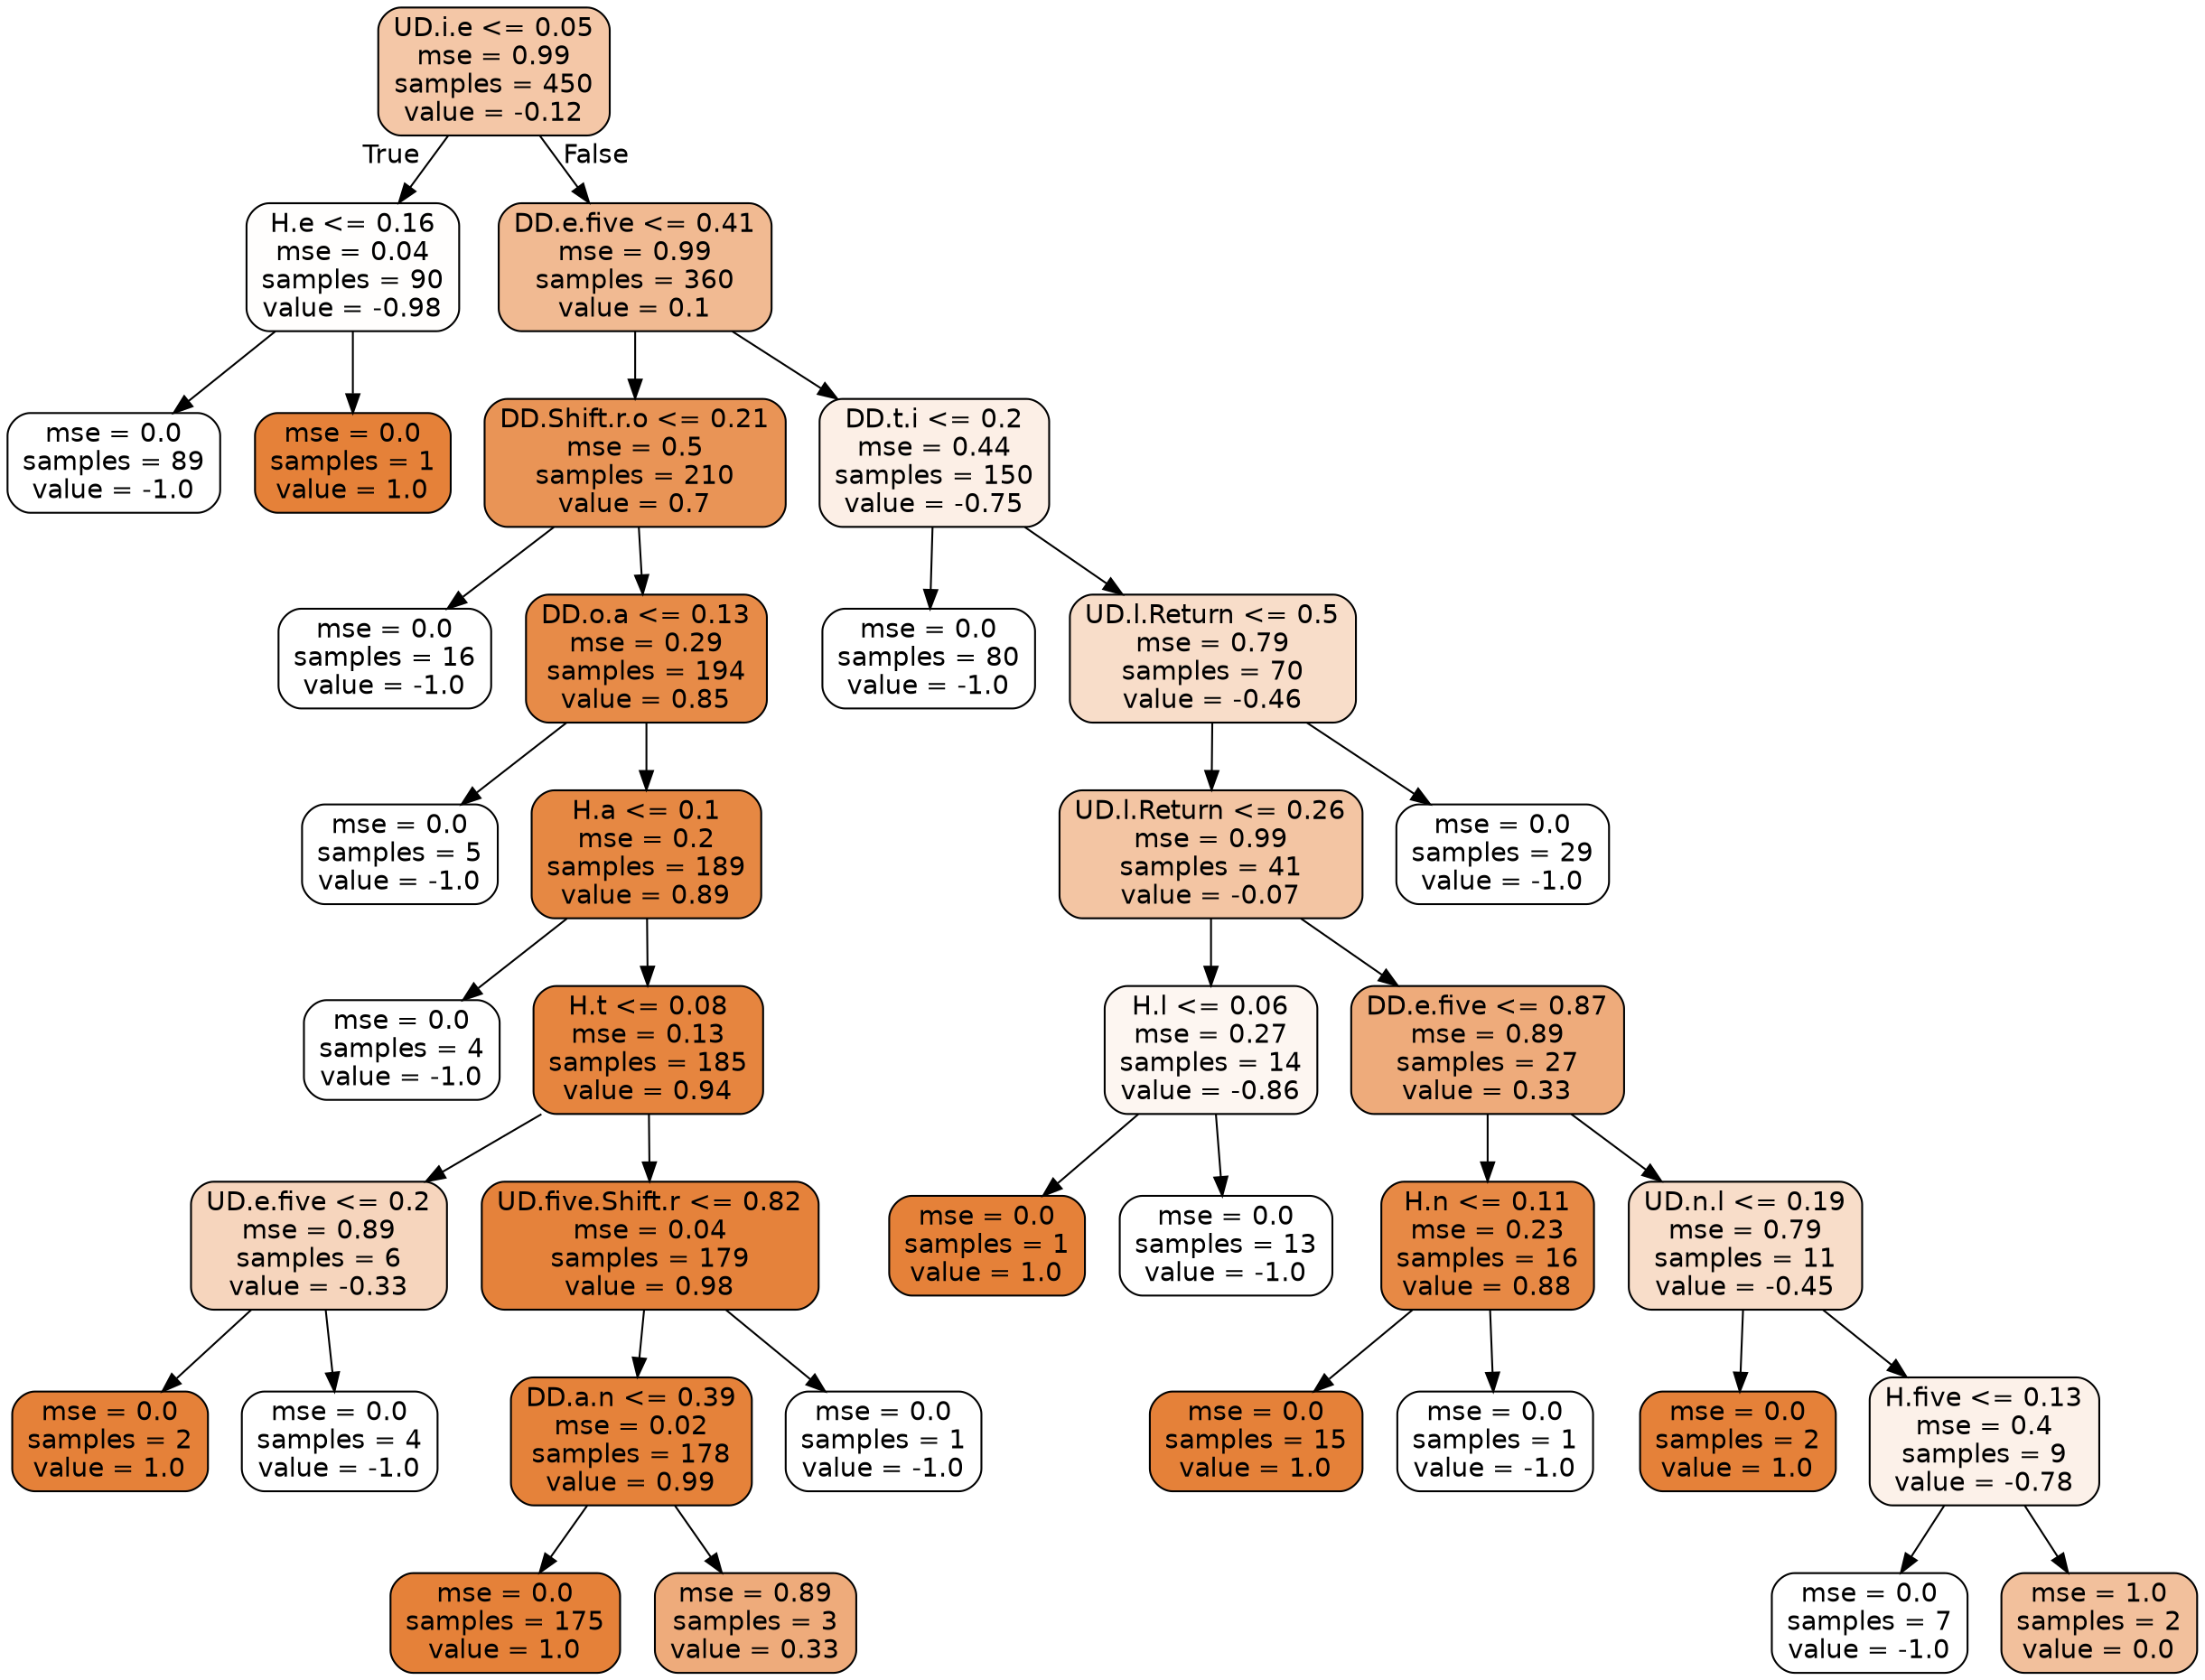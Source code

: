 digraph Tree {
node [shape=box, style="filled, rounded", color="black", fontname=helvetica] ;
edge [fontname=helvetica] ;
0 [label="UD.i.e <= 0.05\nmse = 0.99\nsamples = 450\nvalue = -0.12", fillcolor="#f4c7a7"] ;
1 [label="H.e <= 0.16\nmse = 0.04\nsamples = 90\nvalue = -0.98", fillcolor="#fffefd"] ;
0 -> 1 [labeldistance=2.5, labelangle=45, headlabel="True"] ;
2 [label="mse = 0.0\nsamples = 89\nvalue = -1.0", fillcolor="#ffffff"] ;
1 -> 2 ;
3 [label="mse = 0.0\nsamples = 1\nvalue = 1.0", fillcolor="#e58139"] ;
1 -> 3 ;
4 [label="DD.e.five <= 0.41\nmse = 0.99\nsamples = 360\nvalue = 0.1", fillcolor="#f1ba92"] ;
0 -> 4 [labeldistance=2.5, labelangle=-45, headlabel="False"] ;
5 [label="DD.Shift.r.o <= 0.21\nmse = 0.5\nsamples = 210\nvalue = 0.7", fillcolor="#e99456"] ;
4 -> 5 ;
6 [label="mse = 0.0\nsamples = 16\nvalue = -1.0", fillcolor="#ffffff"] ;
5 -> 6 ;
7 [label="DD.o.a <= 0.13\nmse = 0.29\nsamples = 194\nvalue = 0.85", fillcolor="#e78b48"] ;
5 -> 7 ;
8 [label="mse = 0.0\nsamples = 5\nvalue = -1.0", fillcolor="#ffffff"] ;
7 -> 8 ;
9 [label="H.a <= 0.1\nmse = 0.2\nsamples = 189\nvalue = 0.89", fillcolor="#e68843"] ;
7 -> 9 ;
10 [label="mse = 0.0\nsamples = 4\nvalue = -1.0", fillcolor="#ffffff"] ;
9 -> 10 ;
11 [label="H.t <= 0.08\nmse = 0.13\nsamples = 185\nvalue = 0.94", fillcolor="#e6853f"] ;
9 -> 11 ;
12 [label="UD.e.five <= 0.2\nmse = 0.89\nsamples = 6\nvalue = -0.33", fillcolor="#f6d5bd"] ;
11 -> 12 ;
13 [label="mse = 0.0\nsamples = 2\nvalue = 1.0", fillcolor="#e58139"] ;
12 -> 13 ;
14 [label="mse = 0.0\nsamples = 4\nvalue = -1.0", fillcolor="#ffffff"] ;
12 -> 14 ;
15 [label="UD.five.Shift.r <= 0.82\nmse = 0.04\nsamples = 179\nvalue = 0.98", fillcolor="#e5823b"] ;
11 -> 15 ;
16 [label="DD.a.n <= 0.39\nmse = 0.02\nsamples = 178\nvalue = 0.99", fillcolor="#e5823a"] ;
15 -> 16 ;
17 [label="mse = 0.0\nsamples = 175\nvalue = 1.0", fillcolor="#e58139"] ;
16 -> 17 ;
18 [label="mse = 0.89\nsamples = 3\nvalue = 0.33", fillcolor="#eeab7b"] ;
16 -> 18 ;
19 [label="mse = 0.0\nsamples = 1\nvalue = -1.0", fillcolor="#ffffff"] ;
15 -> 19 ;
20 [label="DD.t.i <= 0.2\nmse = 0.44\nsamples = 150\nvalue = -0.75", fillcolor="#fcefe6"] ;
4 -> 20 ;
21 [label="mse = 0.0\nsamples = 80\nvalue = -1.0", fillcolor="#ffffff"] ;
20 -> 21 ;
22 [label="UD.l.Return <= 0.5\nmse = 0.79\nsamples = 70\nvalue = -0.46", fillcolor="#f8ddc9"] ;
20 -> 22 ;
23 [label="UD.l.Return <= 0.26\nmse = 0.99\nsamples = 41\nvalue = -0.07", fillcolor="#f3c5a3"] ;
22 -> 23 ;
24 [label="H.l <= 0.06\nmse = 0.27\nsamples = 14\nvalue = -0.86", fillcolor="#fdf6f1"] ;
23 -> 24 ;
25 [label="mse = 0.0\nsamples = 1\nvalue = 1.0", fillcolor="#e58139"] ;
24 -> 25 ;
26 [label="mse = 0.0\nsamples = 13\nvalue = -1.0", fillcolor="#ffffff"] ;
24 -> 26 ;
27 [label="DD.e.five <= 0.87\nmse = 0.89\nsamples = 27\nvalue = 0.33", fillcolor="#eeab7b"] ;
23 -> 27 ;
28 [label="H.n <= 0.11\nmse = 0.23\nsamples = 16\nvalue = 0.88", fillcolor="#e78945"] ;
27 -> 28 ;
29 [label="mse = 0.0\nsamples = 15\nvalue = 1.0", fillcolor="#e58139"] ;
28 -> 29 ;
30 [label="mse = 0.0\nsamples = 1\nvalue = -1.0", fillcolor="#ffffff"] ;
28 -> 30 ;
31 [label="UD.n.l <= 0.19\nmse = 0.79\nsamples = 11\nvalue = -0.45", fillcolor="#f8ddc9"] ;
27 -> 31 ;
32 [label="mse = 0.0\nsamples = 2\nvalue = 1.0", fillcolor="#e58139"] ;
31 -> 32 ;
33 [label="H.five <= 0.13\nmse = 0.4\nsamples = 9\nvalue = -0.78", fillcolor="#fcf1e9"] ;
31 -> 33 ;
34 [label="mse = 0.0\nsamples = 7\nvalue = -1.0", fillcolor="#ffffff"] ;
33 -> 34 ;
35 [label="mse = 1.0\nsamples = 2\nvalue = 0.0", fillcolor="#f2c09c"] ;
33 -> 35 ;
36 [label="mse = 0.0\nsamples = 29\nvalue = -1.0", fillcolor="#ffffff"] ;
22 -> 36 ;
}